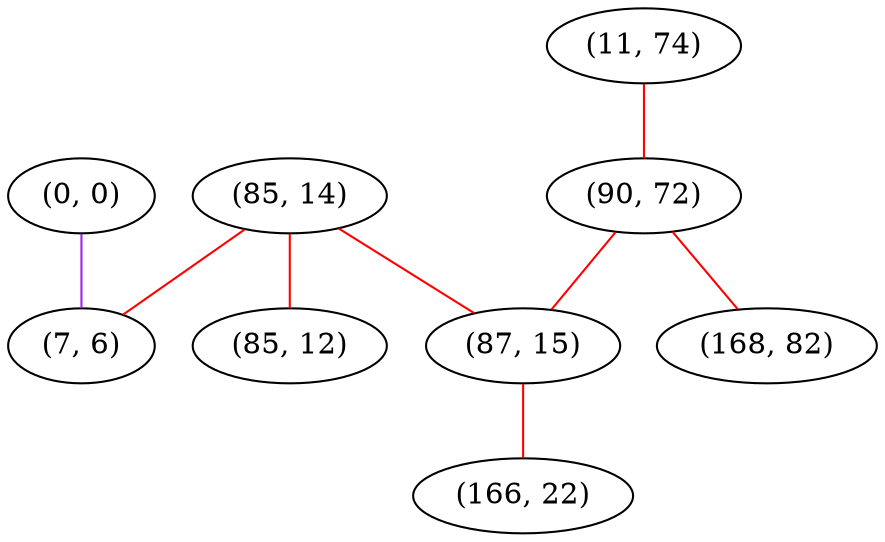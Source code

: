 graph "" {
"(85, 14)";
"(11, 74)";
"(0, 0)";
"(7, 6)";
"(90, 72)";
"(87, 15)";
"(166, 22)";
"(85, 12)";
"(168, 82)";
"(85, 14)" -- "(7, 6)"  [color=red, key=0, weight=1];
"(85, 14)" -- "(87, 15)"  [color=red, key=0, weight=1];
"(85, 14)" -- "(85, 12)"  [color=red, key=0, weight=1];
"(11, 74)" -- "(90, 72)"  [color=red, key=0, weight=1];
"(0, 0)" -- "(7, 6)"  [color=purple, key=0, weight=4];
"(90, 72)" -- "(87, 15)"  [color=red, key=0, weight=1];
"(90, 72)" -- "(168, 82)"  [color=red, key=0, weight=1];
"(87, 15)" -- "(166, 22)"  [color=red, key=0, weight=1];
}
